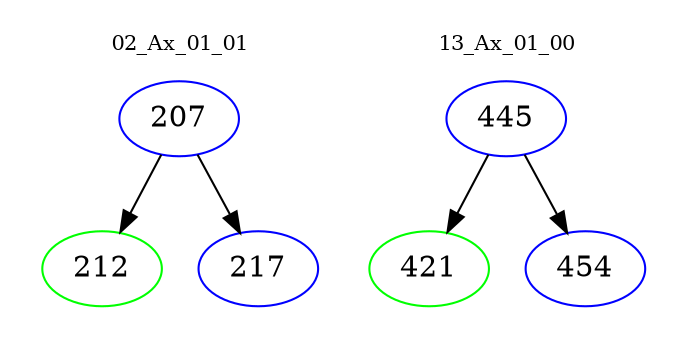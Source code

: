 digraph{
subgraph cluster_0 {
color = white
label = "02_Ax_01_01";
fontsize=10;
T0_207 [label="207", color="blue"]
T0_207 -> T0_212 [color="black"]
T0_212 [label="212", color="green"]
T0_207 -> T0_217 [color="black"]
T0_217 [label="217", color="blue"]
}
subgraph cluster_1 {
color = white
label = "13_Ax_01_00";
fontsize=10;
T1_445 [label="445", color="blue"]
T1_445 -> T1_421 [color="black"]
T1_421 [label="421", color="green"]
T1_445 -> T1_454 [color="black"]
T1_454 [label="454", color="blue"]
}
}
